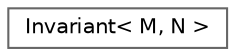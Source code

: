 digraph "类继承关系图"
{
 // LATEX_PDF_SIZE
  bgcolor="transparent";
  edge [fontname=Helvetica,fontsize=10,labelfontname=Helvetica,labelfontsize=10];
  node [fontname=Helvetica,fontsize=10,shape=box,height=0.2,width=0.4];
  rankdir="LR";
  Node0 [id="Node000000",label="Invariant\< M, N \>",height=0.2,width=0.4,color="grey40", fillcolor="white", style="filled",URL="$struct_invariant.html",tooltip=" "];
}
